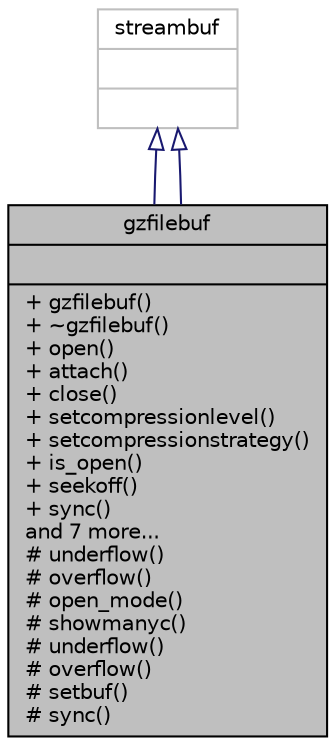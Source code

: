 digraph "gzfilebuf"
{
  edge [fontname="Helvetica",fontsize="10",labelfontname="Helvetica",labelfontsize="10"];
  node [fontname="Helvetica",fontsize="10",shape=record];
  Node1 [label="{gzfilebuf\n||+ gzfilebuf()\l+ ~gzfilebuf()\l+ open()\l+ attach()\l+ close()\l+ setcompressionlevel()\l+ setcompressionstrategy()\l+ is_open()\l+ seekoff()\l+ sync()\land 7 more...\l# underflow()\l# overflow()\l# open_mode()\l# showmanyc()\l# underflow()\l# overflow()\l# setbuf()\l# sync()\l}",height=0.2,width=0.4,color="black", fillcolor="grey75", style="filled", fontcolor="black"];
  Node2 -> Node1 [dir="back",color="midnightblue",fontsize="10",style="solid",arrowtail="onormal",fontname="Helvetica"];
  Node2 [label="{streambuf\n||}",height=0.2,width=0.4,color="grey75", fillcolor="white", style="filled"];
  Node2 -> Node1 [dir="back",color="midnightblue",fontsize="10",style="solid",arrowtail="onormal",fontname="Helvetica"];
}
